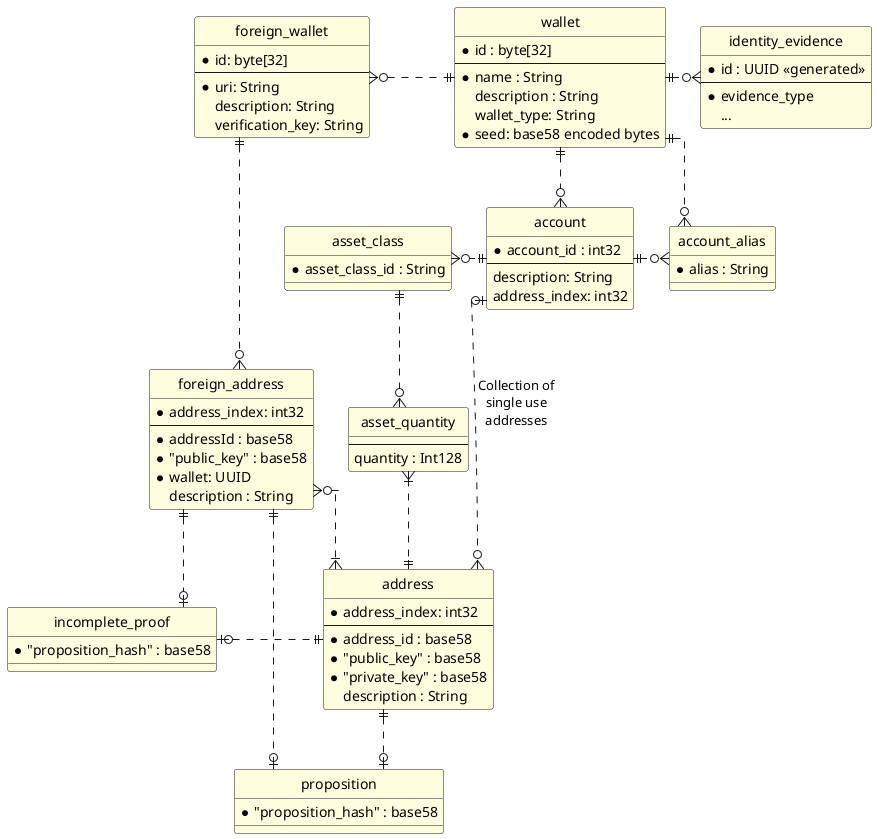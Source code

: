 @startuml

' hide the spot
hide circle

' avoid problems with angled crows feet
skinparam linetype ortho

skinparam class {
  BackgroundColor LightYellow
}

entity wallet {
  *id : byte[32]
  --
  *name : String
  description : String
  wallet_type: String
  *seed: base58 encoded bytes
}

entity "identity_evidence" as identity {
  *id : UUID <<generated>>
  --
  *evidence_type
  ...
}

entity foreign_wallet {
  *id: byte[32]
  --
  *uri: String
  description: String
  verification_key: String
}

entity account  {
  *account_id : int32
  --
  description: String
  address_index: int32
}

entity account_alias {
  * alias : String
}

entity asset_class  {
    * asset_class_id : String
}

entity asset_quantity {
    ---
    quantity : Int128
}

entity "address" as addr  {
  *address_index: int32
  --
  *address_id : base58
  *"public_key" : base58
  *"private_key" : base58
  description : String
}

entity "foreign_address" as foreign  {
  *address_index: int32
  --
  *addressId : base58
  *"public_key" : base58
  *wallet: UUID
  description : String
}

entity "proposition" as prop  {
  *"proposition_hash" : base58
}

entity "incomplete_proof" as proof  {
  *"proposition_hash" : base58
}

foreign }o..|{ addr
wallet ||.o{ identity
wallet ||..o{ account
wallet ||..o{account_alias
foreign_wallet }o.|| wallet
foreign_wallet ||..o{ foreign
account||.o{account_alias
account |o...o{ addr : "Collection of\nsingle use\naddresses"
asset_class }o.|| account
asset_class ||..o{ asset_quantity
asset_quantity }|..|| addr
addr ||..o| prop
proof |o.||addr
foreign ||..o| prop
foreign ||..o| proof
@enduml
